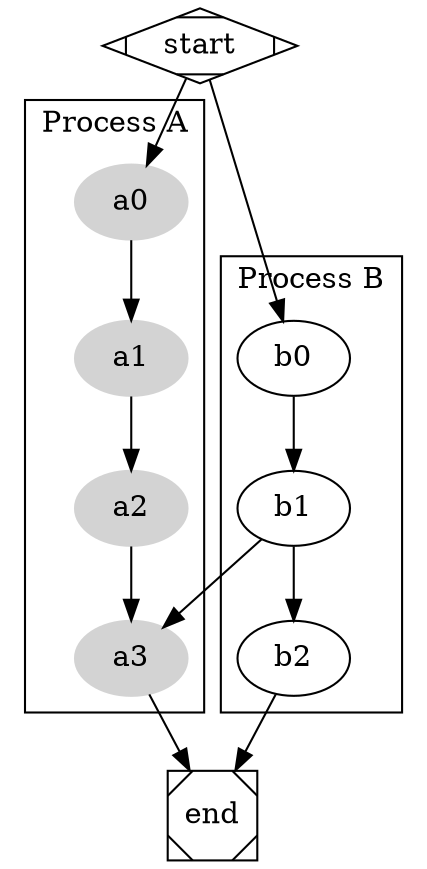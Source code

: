 digraph cluster{

    subgraph cluster_0 {
        label="Process A";
        node[style=filled, color="lightgray"];
        a0 -> a1 -> a2 -> a3;
    }

    subgraph cluster_1 {
        label="Process B";
        b0 -> b1 -> b2;
    }

    b1 -> a3;
    start -> a0;
    start -> b0;
    a3 -> end;
    b2 -> end;
    start [shape=Mdiamond];
    end [shape=Msquare];
}